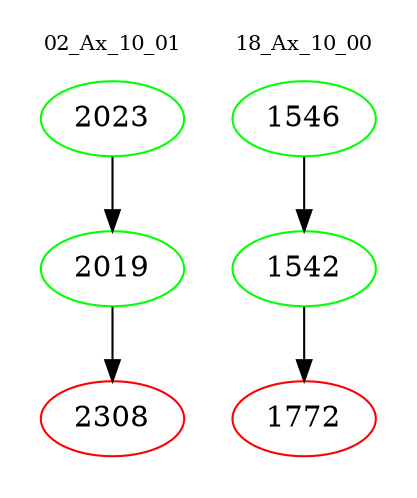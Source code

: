 digraph{
subgraph cluster_0 {
color = white
label = "02_Ax_10_01";
fontsize=10;
T0_2023 [label="2023", color="green"]
T0_2023 -> T0_2019 [color="black"]
T0_2019 [label="2019", color="green"]
T0_2019 -> T0_2308 [color="black"]
T0_2308 [label="2308", color="red"]
}
subgraph cluster_1 {
color = white
label = "18_Ax_10_00";
fontsize=10;
T1_1546 [label="1546", color="green"]
T1_1546 -> T1_1542 [color="black"]
T1_1542 [label="1542", color="green"]
T1_1542 -> T1_1772 [color="black"]
T1_1772 [label="1772", color="red"]
}
}
